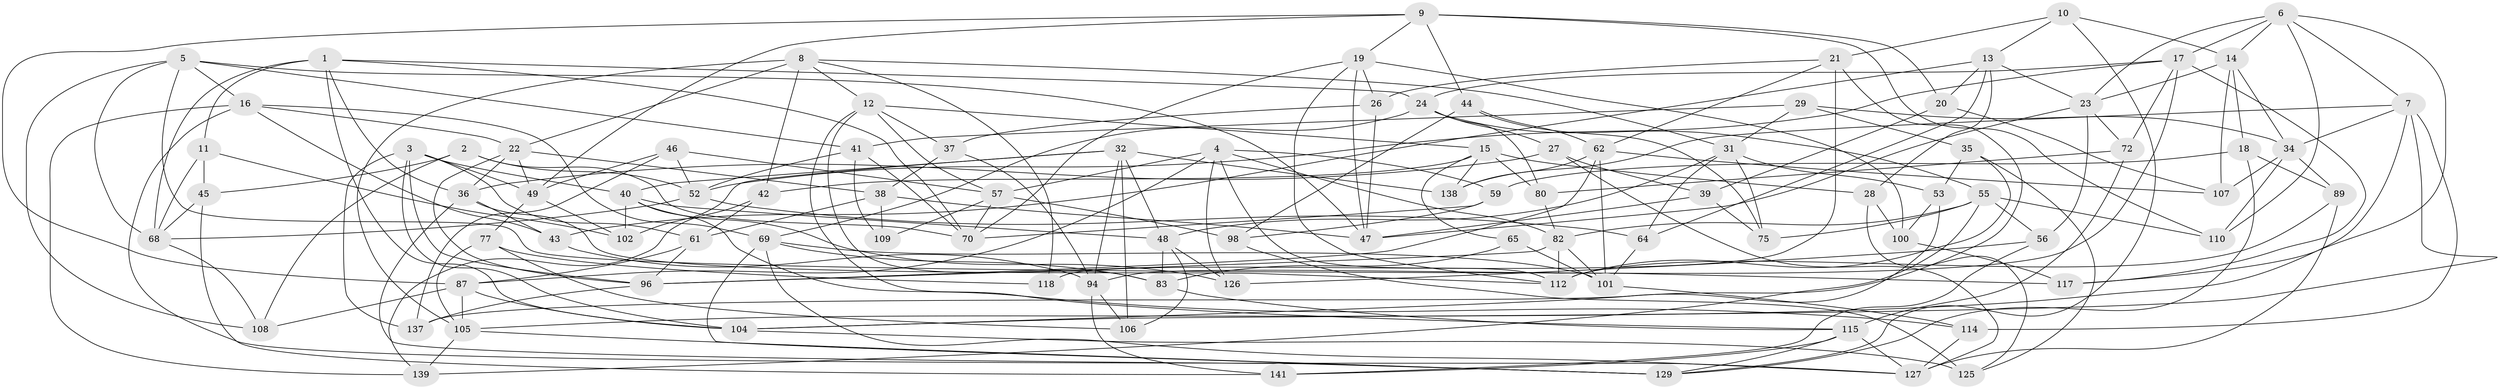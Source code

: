// original degree distribution, {4: 1.0}
// Generated by graph-tools (version 1.1) at 2025/11/02/27/25 16:11:44]
// undirected, 93 vertices, 231 edges
graph export_dot {
graph [start="1"]
  node [color=gray90,style=filled];
  1 [super="+134"];
  2;
  3 [super="+81"];
  4 [super="+63"];
  5 [super="+78"];
  6 [super="+33"];
  7 [super="+73"];
  8 [super="+97"];
  9 [super="+84"];
  10;
  11;
  12 [super="+88"];
  13 [super="+79"];
  14 [super="+67"];
  15 [super="+130"];
  16 [super="+91"];
  17 [super="+76"];
  18;
  19 [super="+25"];
  20;
  21 [super="+85"];
  22 [super="+54"];
  23 [super="+30"];
  24 [super="+113"];
  26;
  27;
  28;
  29;
  31 [super="+60"];
  32 [super="+66"];
  34 [super="+50"];
  35;
  36 [super="+132"];
  37;
  38 [super="+51"];
  39;
  40 [super="+136"];
  41 [super="+90"];
  42;
  43;
  44;
  45;
  46;
  47 [super="+58"];
  48 [super="+71"];
  49 [super="+95"];
  52 [super="+92"];
  53;
  55 [super="+121"];
  56;
  57 [super="+99"];
  59;
  61 [super="+142"];
  62 [super="+122"];
  64;
  65;
  68 [super="+86"];
  69 [super="+74"];
  70 [super="+111"];
  72;
  75;
  77;
  80;
  82 [super="+123"];
  83 [super="+103"];
  87 [super="+93"];
  89;
  94 [super="+119"];
  96 [super="+120"];
  98;
  100;
  101 [super="+133"];
  102;
  104 [super="+116"];
  105 [super="+140"];
  106;
  107;
  108;
  109;
  110;
  112 [super="+128"];
  114;
  115 [super="+124"];
  117;
  118;
  125;
  126;
  127 [super="+135"];
  129 [super="+131"];
  137;
  138;
  139;
  141;
  1 -- 24;
  1 -- 11;
  1 -- 104;
  1 -- 36;
  1 -- 70;
  1 -- 68;
  2 -- 108;
  2 -- 45;
  2 -- 70;
  2 -- 52;
  3 -- 61;
  3 -- 49;
  3 -- 104;
  3 -- 137;
  3 -- 96;
  3 -- 40;
  4 -- 59;
  4 -- 112;
  4 -- 126;
  4 -- 87;
  4 -- 57;
  4 -- 82;
  5 -- 117;
  5 -- 47;
  5 -- 68;
  5 -- 16;
  5 -- 41;
  5 -- 108;
  6 -- 14;
  6 -- 7;
  6 -- 17;
  6 -- 110;
  6 -- 117;
  6 -- 23;
  7 -- 34;
  7 -- 105;
  7 -- 114;
  7 -- 138;
  7 -- 104;
  8 -- 31;
  8 -- 12;
  8 -- 105;
  8 -- 42;
  8 -- 118;
  8 -- 22;
  9 -- 44;
  9 -- 20;
  9 -- 87;
  9 -- 19;
  9 -- 110;
  9 -- 49;
  10 -- 129;
  10 -- 14;
  10 -- 13;
  10 -- 21;
  11 -- 102;
  11 -- 45;
  11 -- 68;
  12 -- 37;
  12 -- 115;
  12 -- 57;
  12 -- 83;
  12 -- 15;
  13 -- 64;
  13 -- 43;
  13 -- 23;
  13 -- 28;
  13 -- 20;
  14 -- 18;
  14 -- 34;
  14 -- 107;
  14 -- 23;
  15 -- 28;
  15 -- 42;
  15 -- 80;
  15 -- 65;
  15 -- 138;
  16 -- 43;
  16 -- 127;
  16 -- 139;
  16 -- 69;
  16 -- 22;
  17 -- 72;
  17 -- 117;
  17 -- 94;
  17 -- 24;
  17 -- 52;
  18 -- 89;
  18 -- 59;
  18 -- 129;
  19 -- 112;
  19 -- 26;
  19 -- 100;
  19 -- 70;
  19 -- 47;
  20 -- 39;
  20 -- 107;
  21 -- 26;
  21 -- 118 [weight=2];
  21 -- 62;
  21 -- 137;
  22 -- 49;
  22 -- 38;
  22 -- 96;
  22 -- 36;
  23 -- 72;
  23 -- 56;
  23 -- 47;
  24 -- 27;
  24 -- 69;
  24 -- 80;
  24 -- 55;
  26 -- 47;
  26 -- 37;
  27 -- 39;
  27 -- 127;
  27 -- 36;
  28 -- 100;
  28 -- 125;
  29 -- 35;
  29 -- 34;
  29 -- 31;
  29 -- 41;
  31 -- 75;
  31 -- 53;
  31 -- 48;
  31 -- 64;
  32 -- 40;
  32 -- 106;
  32 -- 48;
  32 -- 138;
  32 -- 102;
  32 -- 94;
  34 -- 107;
  34 -- 110;
  34 -- 89;
  35 -- 125;
  35 -- 53;
  35 -- 112;
  36 -- 112;
  36 -- 129;
  36 -- 43;
  37 -- 38;
  37 -- 94;
  38 -- 61 [weight=2];
  38 -- 109;
  38 -- 47;
  39 -- 75;
  39 -- 47;
  40 -- 48;
  40 -- 114;
  40 -- 102;
  40 -- 126;
  41 -- 109 [weight=2];
  41 -- 70;
  41 -- 52;
  42 -- 139;
  42 -- 61;
  43 -- 94;
  44 -- 75;
  44 -- 98;
  44 -- 62;
  45 -- 141;
  45 -- 68;
  46 -- 137;
  46 -- 52;
  46 -- 57;
  46 -- 49;
  48 -- 106;
  48 -- 126;
  48 -- 83;
  49 -- 77;
  49 -- 102;
  52 -- 68;
  52 -- 64;
  53 -- 100;
  53 -- 104;
  55 -- 139;
  55 -- 82;
  55 -- 110;
  55 -- 56;
  55 -- 75;
  56 -- 126;
  56 -- 141;
  57 -- 70;
  57 -- 98;
  57 -- 109;
  59 -- 70;
  59 -- 98;
  61 -- 96;
  61 -- 87;
  62 -- 138;
  62 -- 96;
  62 -- 107;
  62 -- 101;
  64 -- 101;
  65 -- 83 [weight=2];
  65 -- 101;
  68 -- 108;
  69 -- 101;
  69 -- 127;
  69 -- 83;
  69 -- 129;
  72 -- 80;
  72 -- 115;
  77 -- 118;
  77 -- 106;
  77 -- 105;
  80 -- 82;
  82 -- 96;
  82 -- 112;
  82 -- 101;
  83 -- 115;
  87 -- 105;
  87 -- 108;
  87 -- 104;
  89 -- 112;
  89 -- 127;
  94 -- 106;
  94 -- 141;
  96 -- 137;
  98 -- 125;
  100 -- 117;
  101 -- 114;
  104 -- 125;
  105 -- 139;
  105 -- 129;
  114 -- 127;
  115 -- 141;
  115 -- 129;
  115 -- 127;
}
